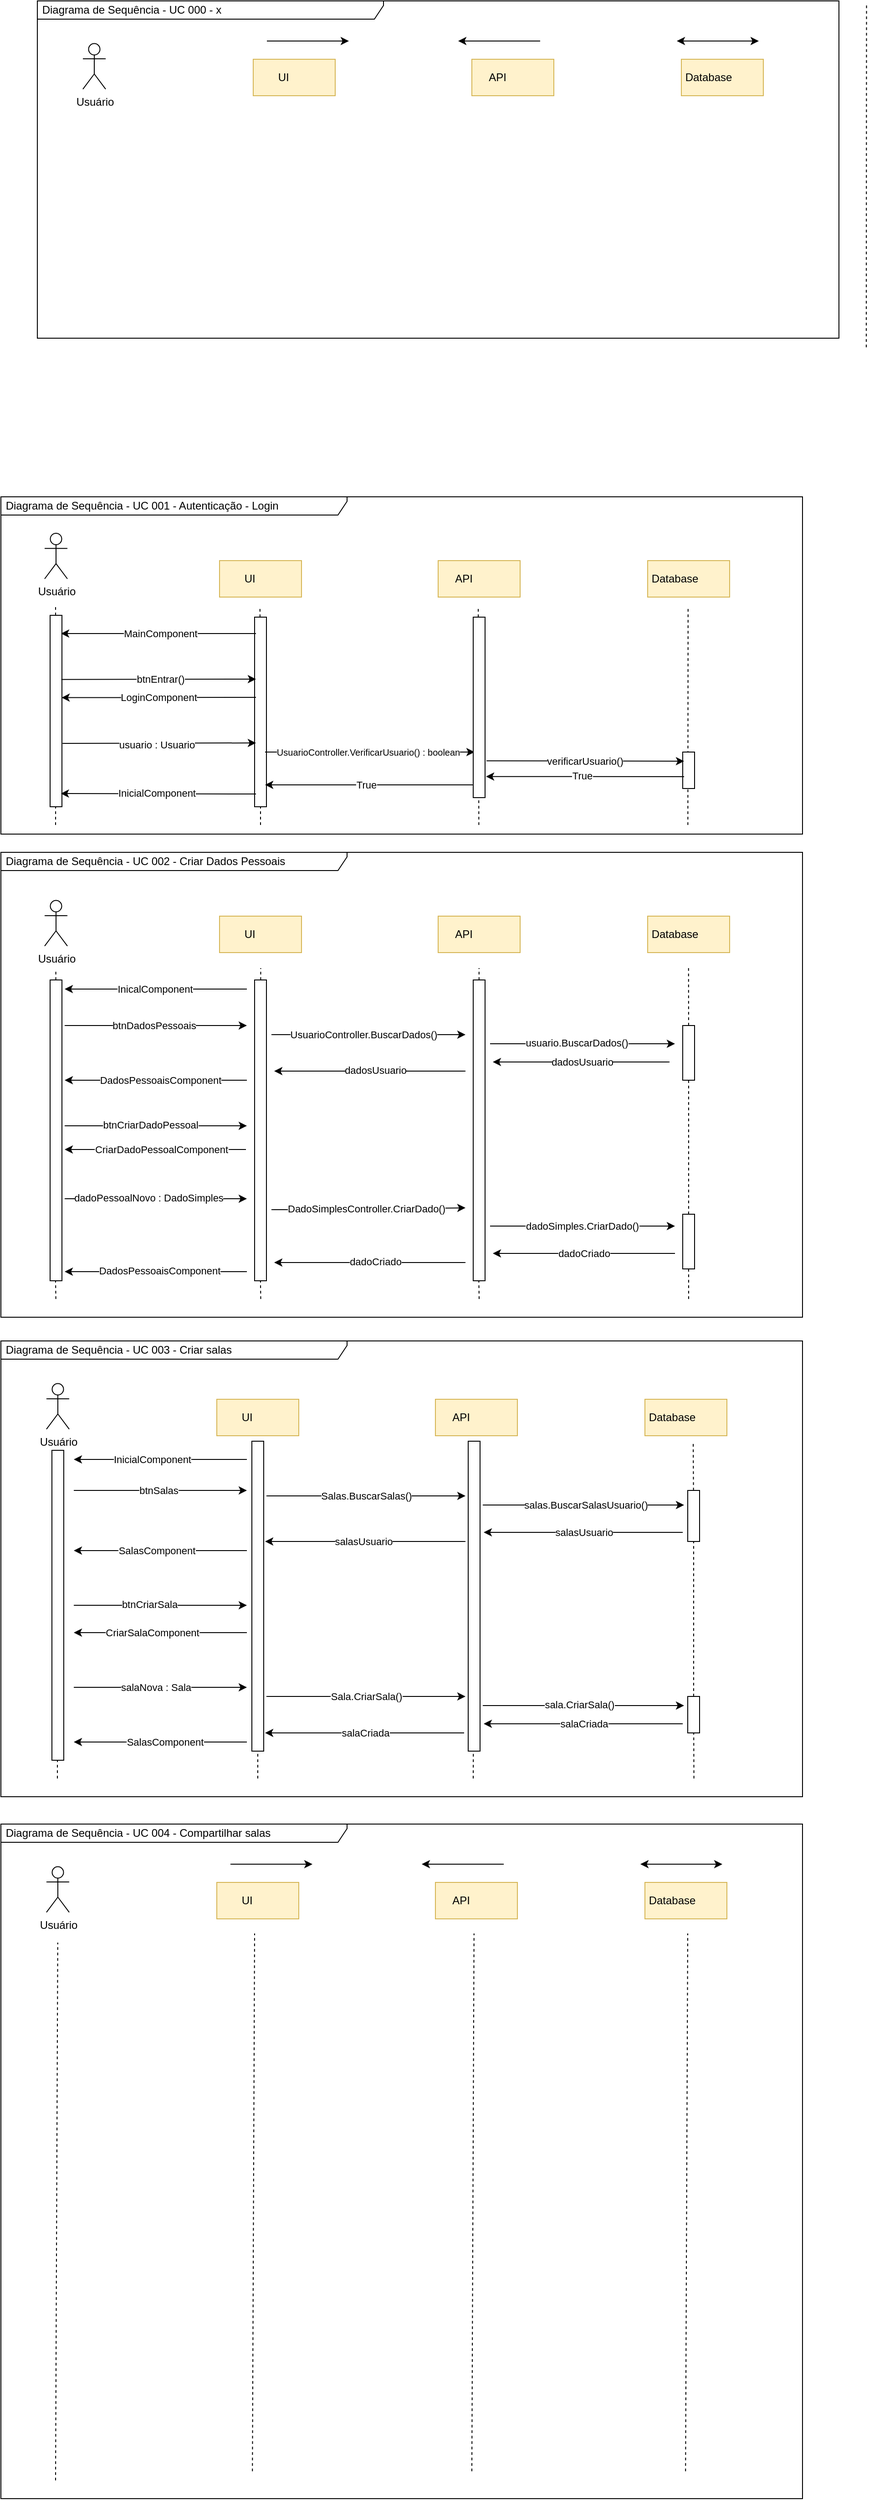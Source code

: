 <mxfile version="22.0.8" type="device">
  <diagram name="Página-1" id="hmyq0SNlBwSxyPervIQ8">
    <mxGraphModel dx="1147" dy="632" grid="1" gridSize="10" guides="1" tooltips="1" connect="1" arrows="1" fold="1" page="1" pageScale="1" pageWidth="1169" pageHeight="1654" math="0" shadow="0">
      <root>
        <mxCell id="0" />
        <mxCell id="1" parent="0" />
        <mxCell id="0YcJ_6f-sRovpcKizymR-53" value="" style="endArrow=none;dashed=1;html=1;rounded=0;movable=0;resizable=0;rotatable=0;deletable=0;editable=0;locked=1;connectable=0;" edge="1" parent="1">
          <mxGeometry width="50" height="50" relative="1" as="geometry">
            <mxPoint x="100" y="924" as="sourcePoint" />
            <mxPoint x="100.111" y="894" as="targetPoint" />
          </mxGeometry>
        </mxCell>
        <mxCell id="0YcJ_6f-sRovpcKizymR-55" value="" style="endArrow=none;dashed=1;html=1;rounded=0;movable=0;resizable=0;rotatable=0;deletable=0;editable=0;locked=1;connectable=0;" edge="1" parent="1">
          <mxGeometry width="50" height="50" relative="1" as="geometry">
            <mxPoint x="325" y="924" as="sourcePoint" />
            <mxPoint x="325" y="894" as="targetPoint" />
          </mxGeometry>
        </mxCell>
        <mxCell id="0YcJ_6f-sRovpcKizymR-14" value="" style="endArrow=none;dashed=1;html=1;rounded=0;exitX=0.857;exitY=0.973;exitDx=0;exitDy=0;exitPerimeter=0;movable=0;resizable=0;rotatable=0;deletable=0;editable=0;locked=1;connectable=0;" edge="1" parent="1" source="0YcJ_6f-sRovpcKizymR-1">
          <mxGeometry width="50" height="50" relative="1" as="geometry">
            <mxPoint x="794.7" y="1534" as="sourcePoint" />
            <mxPoint x="794.38" y="684" as="targetPoint" />
          </mxGeometry>
        </mxCell>
        <mxCell id="0YcJ_6f-sRovpcKizymR-57" value="" style="rounded=0;whiteSpace=wrap;html=1;movable=0;resizable=0;rotatable=0;deletable=0;editable=0;locked=1;connectable=0;" vertex="1" parent="1">
          <mxGeometry x="788.5" y="844" width="13" height="40" as="geometry" />
        </mxCell>
        <mxCell id="0YcJ_6f-sRovpcKizymR-54" value="" style="rounded=0;whiteSpace=wrap;html=1;movable=0;resizable=0;rotatable=0;deletable=0;editable=0;locked=1;connectable=0;" vertex="1" parent="1">
          <mxGeometry x="318.5" y="696" width="13" height="208" as="geometry" />
        </mxCell>
        <mxCell id="0YcJ_6f-sRovpcKizymR-52" value="" style="rounded=0;whiteSpace=wrap;html=1;movable=0;resizable=0;rotatable=0;deletable=0;editable=0;locked=1;connectable=0;" vertex="1" parent="1">
          <mxGeometry x="94" y="694" width="13" height="210" as="geometry" />
        </mxCell>
        <mxCell id="0YcJ_6f-sRovpcKizymR-1" value="&amp;nbsp;Diagrama de Sequência - UC 001 - Autenticação - Login" style="shape=umlFrame;whiteSpace=wrap;html=1;pointerEvents=0;horizontal=1;width=380;height=20;movable=0;resizable=0;rotatable=0;deletable=0;editable=0;locked=1;connectable=0;align=left;" vertex="1" parent="1">
          <mxGeometry x="40" y="564" width="880" height="370" as="geometry" />
        </mxCell>
        <mxCell id="0YcJ_6f-sRovpcKizymR-2" value="Usuário" style="shape=umlActor;verticalLabelPosition=bottom;verticalAlign=top;html=1;outlineConnect=0;movable=0;resizable=0;rotatable=0;deletable=0;editable=0;locked=1;connectable=0;" vertex="1" parent="1">
          <mxGeometry x="88" y="604" width="25" height="50" as="geometry" />
        </mxCell>
        <mxCell id="0YcJ_6f-sRovpcKizymR-7" value="" style="endArrow=none;dashed=1;html=1;rounded=0;movable=0;resizable=0;rotatable=0;deletable=0;editable=0;locked=1;connectable=0;" edge="1" parent="1" source="0YcJ_6f-sRovpcKizymR-52">
          <mxGeometry width="50" height="50" relative="1" as="geometry">
            <mxPoint x="100.32" y="1534" as="sourcePoint" />
            <mxPoint x="100" y="684" as="targetPoint" />
          </mxGeometry>
        </mxCell>
        <mxCell id="0YcJ_6f-sRovpcKizymR-9" value="UI&amp;nbsp; &amp;nbsp; &amp;nbsp; &amp;nbsp;" style="rounded=0;whiteSpace=wrap;html=1;fillColor=#fff2cc;strokeColor=#d6b656;movable=0;resizable=0;rotatable=0;deletable=0;editable=0;locked=1;connectable=0;" vertex="1" parent="1">
          <mxGeometry x="280" y="634" width="90" height="40" as="geometry" />
        </mxCell>
        <mxCell id="0YcJ_6f-sRovpcKizymR-10" value="API&amp;nbsp; &amp;nbsp; &amp;nbsp; &amp;nbsp; &amp;nbsp;&amp;nbsp;" style="rounded=0;whiteSpace=wrap;html=1;fillColor=#fff2cc;strokeColor=#d6b656;movable=0;resizable=0;rotatable=0;deletable=0;editable=0;locked=1;connectable=0;" vertex="1" parent="1">
          <mxGeometry x="520" y="634" width="90" height="40" as="geometry" />
        </mxCell>
        <mxCell id="0YcJ_6f-sRovpcKizymR-11" value="Database&amp;nbsp; &amp;nbsp; &amp;nbsp; &amp;nbsp; &amp;nbsp;" style="rounded=0;whiteSpace=wrap;html=1;fillColor=#fff2cc;strokeColor=#d6b656;movable=0;resizable=0;rotatable=0;deletable=0;editable=0;locked=1;connectable=0;" vertex="1" parent="1">
          <mxGeometry x="750" y="634" width="90" height="40" as="geometry" />
        </mxCell>
        <mxCell id="0YcJ_6f-sRovpcKizymR-12" value="" style="endArrow=none;dashed=1;html=1;rounded=0;movable=0;resizable=0;rotatable=0;deletable=0;editable=0;locked=1;connectable=0;" edge="1" parent="1" source="0YcJ_6f-sRovpcKizymR-54">
          <mxGeometry width="50" height="50" relative="1" as="geometry">
            <mxPoint x="324.7" y="1534" as="sourcePoint" />
            <mxPoint x="324.38" y="684" as="targetPoint" />
          </mxGeometry>
        </mxCell>
        <mxCell id="0YcJ_6f-sRovpcKizymR-13" value="" style="endArrow=none;dashed=1;html=1;rounded=0;movable=0;resizable=0;rotatable=0;deletable=0;editable=0;locked=1;connectable=0;" edge="1" parent="1">
          <mxGeometry width="50" height="50" relative="1" as="geometry">
            <mxPoint x="564.69" y="924" as="sourcePoint" />
            <mxPoint x="564" y="684" as="targetPoint" />
          </mxGeometry>
        </mxCell>
        <mxCell id="0YcJ_6f-sRovpcKizymR-15" value="" style="endArrow=none;html=1;rounded=0;startArrow=classic;startFill=1;endFill=0;exitX=0.923;exitY=0.095;exitDx=0;exitDy=0;exitPerimeter=0;movable=0;resizable=0;rotatable=0;deletable=0;editable=0;locked=1;connectable=0;" edge="1" parent="1" source="0YcJ_6f-sRovpcKizymR-52">
          <mxGeometry width="50" height="50" relative="1" as="geometry">
            <mxPoint x="110" y="714" as="sourcePoint" />
            <mxPoint x="320" y="714" as="targetPoint" />
          </mxGeometry>
        </mxCell>
        <mxCell id="0YcJ_6f-sRovpcKizymR-16" value="MainComponent" style="edgeLabel;html=1;align=center;verticalAlign=middle;resizable=0;points=[];movable=0;rotatable=0;deletable=0;editable=0;locked=1;connectable=0;" vertex="1" connectable="0" parent="0YcJ_6f-sRovpcKizymR-15">
          <mxGeometry x="0.016" relative="1" as="geometry">
            <mxPoint as="offset" />
          </mxGeometry>
        </mxCell>
        <mxCell id="0YcJ_6f-sRovpcKizymR-17" value="" style="endArrow=classic;html=1;rounded=0;" edge="1" parent="1">
          <mxGeometry width="50" height="50" relative="1" as="geometry">
            <mxPoint x="332" y="64" as="sourcePoint" />
            <mxPoint x="422" y="64" as="targetPoint" />
          </mxGeometry>
        </mxCell>
        <mxCell id="0YcJ_6f-sRovpcKizymR-18" value="" style="endArrow=classic;html=1;rounded=0;exitX=0.945;exitY=0.335;exitDx=0;exitDy=0;exitPerimeter=0;movable=0;resizable=0;rotatable=0;deletable=0;editable=0;locked=1;connectable=0;" edge="1" parent="1" source="0YcJ_6f-sRovpcKizymR-52">
          <mxGeometry width="50" height="50" relative="1" as="geometry">
            <mxPoint x="110" y="764" as="sourcePoint" />
            <mxPoint x="320" y="764" as="targetPoint" />
          </mxGeometry>
        </mxCell>
        <mxCell id="0YcJ_6f-sRovpcKizymR-19" value="btnEntrar()" style="edgeLabel;html=1;align=center;verticalAlign=middle;resizable=0;points=[];movable=0;rotatable=0;deletable=0;editable=0;locked=1;connectable=0;" vertex="1" connectable="0" parent="0YcJ_6f-sRovpcKizymR-18">
          <mxGeometry x="-0.166" y="2" relative="1" as="geometry">
            <mxPoint x="19" y="2" as="offset" />
          </mxGeometry>
        </mxCell>
        <mxCell id="0YcJ_6f-sRovpcKizymR-20" value="" style="endArrow=none;html=1;rounded=0;startArrow=classic;startFill=1;endFill=0;" edge="1" parent="1">
          <mxGeometry width="50" height="50" relative="1" as="geometry">
            <mxPoint x="542" y="64" as="sourcePoint" />
            <mxPoint x="632" y="64" as="targetPoint" />
          </mxGeometry>
        </mxCell>
        <mxCell id="0YcJ_6f-sRovpcKizymR-21" value="" style="endArrow=classic;html=1;rounded=0;startArrow=classic;startFill=1;endFill=1;" edge="1" parent="1">
          <mxGeometry width="50" height="50" relative="1" as="geometry">
            <mxPoint x="782" y="64" as="sourcePoint" />
            <mxPoint x="872" y="64" as="targetPoint" />
          </mxGeometry>
        </mxCell>
        <mxCell id="0YcJ_6f-sRovpcKizymR-22" value="" style="endArrow=none;html=1;rounded=0;startArrow=classic;startFill=1;endFill=0;exitX=0.967;exitY=0.43;exitDx=0;exitDy=0;exitPerimeter=0;movable=0;resizable=0;rotatable=0;deletable=0;editable=0;locked=1;connectable=0;" edge="1" parent="1" source="0YcJ_6f-sRovpcKizymR-52">
          <mxGeometry width="50" height="50" relative="1" as="geometry">
            <mxPoint x="110" y="784" as="sourcePoint" />
            <mxPoint x="320" y="784" as="targetPoint" />
          </mxGeometry>
        </mxCell>
        <mxCell id="0YcJ_6f-sRovpcKizymR-23" value="&lt;font style=&quot;font-size: 11px;&quot;&gt;LoginComponent&lt;/font&gt;" style="edgeLabel;html=1;align=center;verticalAlign=middle;resizable=0;points=[];fontSize=11;movable=0;rotatable=0;deletable=0;editable=0;locked=1;connectable=0;" vertex="1" connectable="0" parent="0YcJ_6f-sRovpcKizymR-22">
          <mxGeometry x="-0.004" relative="1" as="geometry">
            <mxPoint as="offset" />
          </mxGeometry>
        </mxCell>
        <mxCell id="0YcJ_6f-sRovpcKizymR-24" value="" style="shape=image;verticalLabelPosition=bottom;labelBackgroundColor=default;verticalAlign=top;aspect=fixed;imageAspect=0;image=https://static-00.iconduck.com/assets.00/file-type-angular-icon-1907x2048-tobdkjt1.png;movable=0;resizable=0;rotatable=0;deletable=0;editable=0;locked=1;connectable=0;" vertex="1" parent="1">
          <mxGeometry x="330" y="639" width="27.93" height="30" as="geometry" />
        </mxCell>
        <mxCell id="0YcJ_6f-sRovpcKizymR-25" value="" style="shape=image;verticalLabelPosition=bottom;labelBackgroundColor=default;verticalAlign=top;aspect=fixed;imageAspect=0;image=https://static-00.iconduck.com/assets.00/c-sharp-c-icon-1822x2048-wuf3ijab.png;movable=0;resizable=0;rotatable=0;deletable=0;editable=0;locked=1;connectable=0;" vertex="1" parent="1">
          <mxGeometry x="569" y="636.78" width="30.65" height="34.44" as="geometry" />
        </mxCell>
        <mxCell id="0YcJ_6f-sRovpcKizymR-26" value="" style="shape=image;verticalLabelPosition=bottom;labelBackgroundColor=default;verticalAlign=top;aspect=fixed;imageAspect=0;image=https://upload.wikimedia.org/wikipedia/commons/thumb/9/97/Sqlite-square-icon.svg/1200px-Sqlite-square-icon.svg.png;movable=0;resizable=0;rotatable=0;deletable=0;editable=0;locked=1;connectable=0;" vertex="1" parent="1">
          <mxGeometry x="807" y="639" width="30" height="30" as="geometry" />
        </mxCell>
        <mxCell id="0YcJ_6f-sRovpcKizymR-27" value="UI&amp;nbsp; &amp;nbsp; &amp;nbsp; &amp;nbsp;" style="rounded=0;whiteSpace=wrap;html=1;fillColor=#fff2cc;strokeColor=#d6b656;" vertex="1" parent="1">
          <mxGeometry x="317" y="84" width="90" height="40" as="geometry" />
        </mxCell>
        <mxCell id="0YcJ_6f-sRovpcKizymR-28" value="API&amp;nbsp; &amp;nbsp; &amp;nbsp; &amp;nbsp; &amp;nbsp;&amp;nbsp;" style="rounded=0;whiteSpace=wrap;html=1;fillColor=#fff2cc;strokeColor=#d6b656;" vertex="1" parent="1">
          <mxGeometry x="557" y="84" width="90" height="40" as="geometry" />
        </mxCell>
        <mxCell id="0YcJ_6f-sRovpcKizymR-29" value="Database&amp;nbsp; &amp;nbsp; &amp;nbsp; &amp;nbsp; &amp;nbsp;" style="rounded=0;whiteSpace=wrap;html=1;fillColor=#fff2cc;strokeColor=#d6b656;" vertex="1" parent="1">
          <mxGeometry x="787" y="84" width="90" height="40" as="geometry" />
        </mxCell>
        <mxCell id="0YcJ_6f-sRovpcKizymR-30" value="" style="shape=image;verticalLabelPosition=bottom;labelBackgroundColor=default;verticalAlign=top;aspect=fixed;imageAspect=0;image=https://static-00.iconduck.com/assets.00/file-type-angular-icon-1907x2048-tobdkjt1.png;" vertex="1" parent="1">
          <mxGeometry x="367" y="89" width="27.93" height="30" as="geometry" />
        </mxCell>
        <mxCell id="0YcJ_6f-sRovpcKizymR-31" value="" style="shape=image;verticalLabelPosition=bottom;labelBackgroundColor=default;verticalAlign=top;aspect=fixed;imageAspect=0;image=https://static-00.iconduck.com/assets.00/c-sharp-c-icon-1822x2048-wuf3ijab.png;" vertex="1" parent="1">
          <mxGeometry x="606" y="86.78" width="30.65" height="34.44" as="geometry" />
        </mxCell>
        <mxCell id="0YcJ_6f-sRovpcKizymR-32" value="" style="shape=image;verticalLabelPosition=bottom;labelBackgroundColor=default;verticalAlign=top;aspect=fixed;imageAspect=0;image=https://upload.wikimedia.org/wikipedia/commons/thumb/9/97/Sqlite-square-icon.svg/1200px-Sqlite-square-icon.svg.png;" vertex="1" parent="1">
          <mxGeometry x="844" y="89" width="30" height="30" as="geometry" />
        </mxCell>
        <mxCell id="0YcJ_6f-sRovpcKizymR-36" value="" style="endArrow=classic;html=1;rounded=0;exitX=1.055;exitY=0.669;exitDx=0;exitDy=0;exitPerimeter=0;movable=0;resizable=0;rotatable=0;deletable=0;editable=0;locked=1;connectable=0;" edge="1" parent="1" source="0YcJ_6f-sRovpcKizymR-52">
          <mxGeometry width="50" height="50" relative="1" as="geometry">
            <mxPoint x="110" y="834" as="sourcePoint" />
            <mxPoint x="320" y="834" as="targetPoint" />
          </mxGeometry>
        </mxCell>
        <mxCell id="0YcJ_6f-sRovpcKizymR-38" value="usuario : Usuario" style="edgeLabel;html=1;align=center;verticalAlign=middle;resizable=0;points=[];movable=0;rotatable=0;deletable=0;editable=0;locked=1;connectable=0;" vertex="1" connectable="0" parent="0YcJ_6f-sRovpcKizymR-36">
          <mxGeometry x="-0.023" y="-1" relative="1" as="geometry">
            <mxPoint as="offset" />
          </mxGeometry>
        </mxCell>
        <mxCell id="0YcJ_6f-sRovpcKizymR-41" value="" style="endArrow=none;html=1;rounded=0;startArrow=classic;startFill=1;endFill=0;movable=0;resizable=0;rotatable=0;deletable=0;editable=0;locked=1;connectable=0;" edge="1" parent="1">
          <mxGeometry width="50" height="50" relative="1" as="geometry">
            <mxPoint x="330" y="880" as="sourcePoint" />
            <mxPoint x="560" y="880" as="targetPoint" />
          </mxGeometry>
        </mxCell>
        <mxCell id="0YcJ_6f-sRovpcKizymR-42" value="True" style="edgeLabel;html=1;align=center;verticalAlign=middle;resizable=0;points=[];movable=0;rotatable=0;deletable=0;editable=0;locked=1;connectable=0;" vertex="1" connectable="0" parent="0YcJ_6f-sRovpcKizymR-41">
          <mxGeometry x="-0.091" y="-2" relative="1" as="geometry">
            <mxPoint x="6" y="-2" as="offset" />
          </mxGeometry>
        </mxCell>
        <mxCell id="0YcJ_6f-sRovpcKizymR-43" value="" style="endArrow=none;html=1;rounded=0;startArrow=classic;startFill=1;endFill=0;exitX=0.901;exitY=0.931;exitDx=0;exitDy=0;exitPerimeter=0;movable=0;resizable=0;rotatable=0;deletable=0;editable=0;locked=1;connectable=0;" edge="1" parent="1" source="0YcJ_6f-sRovpcKizymR-52">
          <mxGeometry width="50" height="50" relative="1" as="geometry">
            <mxPoint x="99" y="890" as="sourcePoint" />
            <mxPoint x="320" y="890" as="targetPoint" />
          </mxGeometry>
        </mxCell>
        <mxCell id="0YcJ_6f-sRovpcKizymR-44" value="InicialComponent" style="edgeLabel;html=1;align=center;verticalAlign=middle;resizable=0;points=[];movable=0;rotatable=0;deletable=0;editable=0;locked=1;connectable=0;" vertex="1" connectable="0" parent="0YcJ_6f-sRovpcKizymR-43">
          <mxGeometry x="-0.127" y="-1" relative="1" as="geometry">
            <mxPoint x="12" y="-2" as="offset" />
          </mxGeometry>
        </mxCell>
        <mxCell id="0YcJ_6f-sRovpcKizymR-45" value="" style="endArrow=classic;html=1;rounded=0;exitX=1.118;exitY=0.327;exitDx=0;exitDy=0;exitPerimeter=0;movable=0;resizable=0;rotatable=0;deletable=0;editable=0;locked=1;connectable=0;" edge="1" parent="1">
          <mxGeometry width="50" height="50" relative="1" as="geometry">
            <mxPoint x="573.034" y="853.62" as="sourcePoint" />
            <mxPoint x="790" y="854" as="targetPoint" />
          </mxGeometry>
        </mxCell>
        <mxCell id="0YcJ_6f-sRovpcKizymR-46" value="&lt;font style=&quot;font-size: 11px;&quot;&gt;verificarUsuario()&lt;/font&gt;" style="edgeLabel;html=1;align=center;verticalAlign=middle;resizable=0;points=[];fontSize=11;movable=0;rotatable=0;deletable=0;editable=0;locked=1;connectable=0;" vertex="1" connectable="0" parent="0YcJ_6f-sRovpcKizymR-45">
          <mxGeometry x="-0.158" y="-1" relative="1" as="geometry">
            <mxPoint x="16" y="-1" as="offset" />
          </mxGeometry>
        </mxCell>
        <mxCell id="0YcJ_6f-sRovpcKizymR-47" value="" style="endArrow=none;html=1;rounded=0;startArrow=classic;startFill=1;endFill=0;exitX=1.08;exitY=0.614;exitDx=0;exitDy=0;exitPerimeter=0;movable=0;resizable=0;rotatable=0;deletable=0;editable=0;locked=1;connectable=0;" edge="1" parent="1">
          <mxGeometry width="50" height="50" relative="1" as="geometry">
            <mxPoint x="572.54" y="870.84" as="sourcePoint" />
            <mxPoint x="790" y="871" as="targetPoint" />
          </mxGeometry>
        </mxCell>
        <mxCell id="0YcJ_6f-sRovpcKizymR-48" value="True" style="edgeLabel;html=1;align=center;verticalAlign=middle;resizable=0;points=[];movable=0;rotatable=0;deletable=0;editable=0;locked=1;connectable=0;" vertex="1" connectable="0" parent="0YcJ_6f-sRovpcKizymR-47">
          <mxGeometry x="-0.091" y="-2" relative="1" as="geometry">
            <mxPoint x="6" y="-3" as="offset" />
          </mxGeometry>
        </mxCell>
        <mxCell id="0YcJ_6f-sRovpcKizymR-39" value="" style="endArrow=classic;html=1;rounded=0;movable=0;resizable=0;rotatable=0;deletable=0;editable=0;locked=1;connectable=0;" edge="1" parent="1">
          <mxGeometry width="50" height="50" relative="1" as="geometry">
            <mxPoint x="330" y="844" as="sourcePoint" />
            <mxPoint x="560" y="844" as="targetPoint" />
          </mxGeometry>
        </mxCell>
        <mxCell id="0YcJ_6f-sRovpcKizymR-40" value="&lt;font style=&quot;font-size: 10px;&quot;&gt;UsuarioController.VerificarUsuario() : boolean&lt;/font&gt;" style="edgeLabel;html=1;align=center;verticalAlign=middle;resizable=0;points=[];movable=0;rotatable=0;deletable=0;editable=0;locked=1;connectable=0;" vertex="1" connectable="0" parent="0YcJ_6f-sRovpcKizymR-39">
          <mxGeometry x="-0.158" y="-1" relative="1" as="geometry">
            <mxPoint x="16" y="-1" as="offset" />
          </mxGeometry>
        </mxCell>
        <mxCell id="0YcJ_6f-sRovpcKizymR-58" value="" style="endArrow=none;dashed=1;html=1;rounded=0;" edge="1" parent="1">
          <mxGeometry width="50" height="50" relative="1" as="geometry">
            <mxPoint x="990" y="400" as="sourcePoint" />
            <mxPoint x="990.291" y="24" as="targetPoint" />
          </mxGeometry>
        </mxCell>
        <mxCell id="0YcJ_6f-sRovpcKizymR-59" value="&amp;nbsp;Diagrama de Sequência - UC 002 - Criar Dados Pessoais" style="shape=umlFrame;whiteSpace=wrap;html=1;pointerEvents=0;horizontal=1;width=380;height=20;movable=0;resizable=0;rotatable=0;deletable=0;editable=0;locked=1;connectable=0;align=left;" vertex="1" parent="1">
          <mxGeometry x="40" y="954" width="880" height="510" as="geometry" />
        </mxCell>
        <mxCell id="0YcJ_6f-sRovpcKizymR-97" value="Usuário" style="shape=umlActor;verticalLabelPosition=bottom;verticalAlign=top;html=1;outlineConnect=0;movable=1;resizable=1;rotatable=1;deletable=1;editable=1;locked=0;connectable=1;" vertex="1" parent="1">
          <mxGeometry x="130" y="66.78" width="25" height="50" as="geometry" />
        </mxCell>
        <mxCell id="0YcJ_6f-sRovpcKizymR-101" value="UI&amp;nbsp; &amp;nbsp; &amp;nbsp; &amp;nbsp;" style="rounded=0;whiteSpace=wrap;html=1;fillColor=#fff2cc;strokeColor=#d6b656;movable=0;resizable=0;rotatable=0;deletable=0;editable=0;locked=1;connectable=0;" vertex="1" parent="1">
          <mxGeometry x="280" y="1024" width="90" height="40" as="geometry" />
        </mxCell>
        <mxCell id="0YcJ_6f-sRovpcKizymR-102" value="API&amp;nbsp; &amp;nbsp; &amp;nbsp; &amp;nbsp; &amp;nbsp;&amp;nbsp;" style="rounded=0;whiteSpace=wrap;html=1;fillColor=#fff2cc;strokeColor=#d6b656;movable=0;resizable=0;rotatable=0;deletable=0;editable=0;locked=1;connectable=0;" vertex="1" parent="1">
          <mxGeometry x="520" y="1024" width="90" height="40" as="geometry" />
        </mxCell>
        <mxCell id="0YcJ_6f-sRovpcKizymR-103" value="Database&amp;nbsp; &amp;nbsp; &amp;nbsp; &amp;nbsp; &amp;nbsp;" style="rounded=0;whiteSpace=wrap;html=1;fillColor=#fff2cc;strokeColor=#d6b656;movable=0;resizable=0;rotatable=0;deletable=0;editable=0;locked=1;connectable=0;" vertex="1" parent="1">
          <mxGeometry x="750" y="1024" width="90" height="40" as="geometry" />
        </mxCell>
        <mxCell id="0YcJ_6f-sRovpcKizymR-104" value="" style="shape=image;verticalLabelPosition=bottom;labelBackgroundColor=default;verticalAlign=top;aspect=fixed;imageAspect=0;image=https://static-00.iconduck.com/assets.00/file-type-angular-icon-1907x2048-tobdkjt1.png;movable=0;resizable=0;rotatable=0;deletable=0;editable=0;locked=1;connectable=0;" vertex="1" parent="1">
          <mxGeometry x="330" y="1029" width="27.93" height="30" as="geometry" />
        </mxCell>
        <mxCell id="0YcJ_6f-sRovpcKizymR-105" value="" style="shape=image;verticalLabelPosition=bottom;labelBackgroundColor=default;verticalAlign=top;aspect=fixed;imageAspect=0;image=https://static-00.iconduck.com/assets.00/c-sharp-c-icon-1822x2048-wuf3ijab.png;movable=0;resizable=0;rotatable=0;deletable=0;editable=0;locked=1;connectable=0;" vertex="1" parent="1">
          <mxGeometry x="569" y="1026.78" width="30.65" height="34.44" as="geometry" />
        </mxCell>
        <mxCell id="0YcJ_6f-sRovpcKizymR-106" value="" style="shape=image;verticalLabelPosition=bottom;labelBackgroundColor=default;verticalAlign=top;aspect=fixed;imageAspect=0;image=https://upload.wikimedia.org/wikipedia/commons/thumb/9/97/Sqlite-square-icon.svg/1200px-Sqlite-square-icon.svg.png;movable=0;resizable=0;rotatable=0;deletable=0;editable=0;locked=1;connectable=0;" vertex="1" parent="1">
          <mxGeometry x="807" y="1029" width="30" height="30" as="geometry" />
        </mxCell>
        <mxCell id="0YcJ_6f-sRovpcKizymR-107" value="Usuário" style="shape=umlActor;verticalLabelPosition=bottom;verticalAlign=top;html=1;outlineConnect=0;movable=0;resizable=0;rotatable=0;deletable=0;editable=0;locked=1;connectable=0;" vertex="1" parent="1">
          <mxGeometry x="88" y="1006.78" width="25" height="50" as="geometry" />
        </mxCell>
        <mxCell id="0YcJ_6f-sRovpcKizymR-108" value="" style="endArrow=none;dashed=1;html=1;rounded=0;movable=0;resizable=0;rotatable=0;deletable=0;editable=0;locked=1;connectable=0;" edge="1" parent="1" source="0YcJ_6f-sRovpcKizymR-146">
          <mxGeometry width="50" height="50" relative="1" as="geometry">
            <mxPoint x="100" y="1624" as="sourcePoint" />
            <mxPoint x="100.291" y="1084" as="targetPoint" />
          </mxGeometry>
        </mxCell>
        <mxCell id="0YcJ_6f-sRovpcKizymR-109" value="" style="endArrow=none;dashed=1;html=1;rounded=0;fontStyle=1;movable=0;resizable=0;rotatable=0;deletable=0;editable=0;locked=1;connectable=0;" edge="1" parent="1" source="0YcJ_6f-sRovpcKizymR-148">
          <mxGeometry width="50" height="50" relative="1" as="geometry">
            <mxPoint x="324.93" y="1621" as="sourcePoint" />
            <mxPoint x="325.221" y="1081" as="targetPoint" />
          </mxGeometry>
        </mxCell>
        <mxCell id="0YcJ_6f-sRovpcKizymR-110" value="" style="endArrow=none;dashed=1;html=1;rounded=0;movable=0;resizable=0;rotatable=0;deletable=0;editable=0;locked=1;connectable=0;" edge="1" parent="1" source="0YcJ_6f-sRovpcKizymR-150">
          <mxGeometry width="50" height="50" relative="1" as="geometry">
            <mxPoint x="564.6" y="1621" as="sourcePoint" />
            <mxPoint x="564.891" y="1081" as="targetPoint" />
          </mxGeometry>
        </mxCell>
        <mxCell id="0YcJ_6f-sRovpcKizymR-111" value="" style="endArrow=none;dashed=1;html=1;rounded=0;movable=0;resizable=0;rotatable=0;deletable=0;editable=0;locked=1;connectable=0;" edge="1" parent="1" source="0YcJ_6f-sRovpcKizymR-152">
          <mxGeometry width="50" height="50" relative="1" as="geometry">
            <mxPoint x="794.6" y="1621" as="sourcePoint" />
            <mxPoint x="794.891" y="1081" as="targetPoint" />
          </mxGeometry>
        </mxCell>
        <mxCell id="0YcJ_6f-sRovpcKizymR-113" value="" style="endArrow=none;html=1;rounded=0;startArrow=classic;startFill=1;endFill=0;movable=0;resizable=0;rotatable=0;deletable=0;editable=0;locked=1;connectable=0;" edge="1" parent="1">
          <mxGeometry width="50" height="50" relative="1" as="geometry">
            <mxPoint x="110" y="1104" as="sourcePoint" />
            <mxPoint x="310" y="1104" as="targetPoint" />
          </mxGeometry>
        </mxCell>
        <mxCell id="0YcJ_6f-sRovpcKizymR-114" value="InicalComponent" style="edgeLabel;html=1;align=center;verticalAlign=middle;resizable=0;points=[];movable=0;rotatable=0;deletable=0;editable=0;locked=1;connectable=0;" vertex="1" connectable="0" parent="0YcJ_6f-sRovpcKizymR-113">
          <mxGeometry x="-0.011" relative="1" as="geometry">
            <mxPoint as="offset" />
          </mxGeometry>
        </mxCell>
        <mxCell id="0YcJ_6f-sRovpcKizymR-115" value="" style="endArrow=classic;html=1;rounded=0;movable=0;resizable=0;rotatable=0;deletable=0;editable=0;locked=1;connectable=0;" edge="1" parent="1">
          <mxGeometry width="50" height="50" relative="1" as="geometry">
            <mxPoint x="110" y="1144" as="sourcePoint" />
            <mxPoint x="310" y="1144" as="targetPoint" />
            <Array as="points">
              <mxPoint x="160" y="1144" />
            </Array>
          </mxGeometry>
        </mxCell>
        <mxCell id="0YcJ_6f-sRovpcKizymR-116" value="btnDadosPessoais" style="edgeLabel;html=1;align=center;verticalAlign=middle;resizable=0;points=[];movable=0;rotatable=0;deletable=0;editable=0;locked=1;connectable=0;" vertex="1" connectable="0" parent="0YcJ_6f-sRovpcKizymR-115">
          <mxGeometry x="-0.018" y="-1" relative="1" as="geometry">
            <mxPoint y="-1" as="offset" />
          </mxGeometry>
        </mxCell>
        <mxCell id="0YcJ_6f-sRovpcKizymR-117" value="" style="endArrow=classic;html=1;rounded=0;movable=0;resizable=0;rotatable=0;deletable=0;editable=0;locked=1;connectable=0;" edge="1" parent="1">
          <mxGeometry width="50" height="50" relative="1" as="geometry">
            <mxPoint x="337" y="1154" as="sourcePoint" />
            <mxPoint x="550" y="1154" as="targetPoint" />
            <Array as="points">
              <mxPoint x="377" y="1154" />
            </Array>
          </mxGeometry>
        </mxCell>
        <mxCell id="0YcJ_6f-sRovpcKizymR-118" value="UsuarioController.BuscarDados()" style="edgeLabel;html=1;align=center;verticalAlign=middle;resizable=0;points=[];movable=0;rotatable=0;deletable=0;editable=0;locked=1;connectable=0;" vertex="1" connectable="0" parent="0YcJ_6f-sRovpcKizymR-117">
          <mxGeometry x="-0.052" y="-1" relative="1" as="geometry">
            <mxPoint y="-1" as="offset" />
          </mxGeometry>
        </mxCell>
        <mxCell id="0YcJ_6f-sRovpcKizymR-119" value="" style="endArrow=classic;html=1;rounded=0;movable=0;resizable=0;rotatable=0;deletable=0;editable=0;locked=1;connectable=0;" edge="1" parent="1">
          <mxGeometry width="50" height="50" relative="1" as="geometry">
            <mxPoint x="577" y="1164" as="sourcePoint" />
            <mxPoint x="780" y="1164" as="targetPoint" />
            <Array as="points">
              <mxPoint x="617" y="1164" />
            </Array>
          </mxGeometry>
        </mxCell>
        <mxCell id="0YcJ_6f-sRovpcKizymR-120" value="usuario.BuscarDados()" style="edgeLabel;html=1;align=center;verticalAlign=middle;resizable=0;points=[];movable=0;rotatable=0;deletable=0;editable=0;locked=1;connectable=0;" vertex="1" connectable="0" parent="0YcJ_6f-sRovpcKizymR-119">
          <mxGeometry x="-0.071" y="1" relative="1" as="geometry">
            <mxPoint as="offset" />
          </mxGeometry>
        </mxCell>
        <mxCell id="0YcJ_6f-sRovpcKizymR-121" value="" style="endArrow=none;html=1;rounded=0;startArrow=classic;startFill=1;endFill=0;movable=0;resizable=0;rotatable=0;deletable=0;editable=0;locked=1;connectable=0;" edge="1" parent="1">
          <mxGeometry width="50" height="50" relative="1" as="geometry">
            <mxPoint x="580" y="1184" as="sourcePoint" />
            <mxPoint x="774" y="1184" as="targetPoint" />
          </mxGeometry>
        </mxCell>
        <mxCell id="0YcJ_6f-sRovpcKizymR-122" value="dadosUsuario" style="edgeLabel;html=1;align=center;verticalAlign=middle;resizable=0;points=[];movable=0;rotatable=0;deletable=0;editable=0;locked=1;connectable=0;" vertex="1" connectable="0" parent="0YcJ_6f-sRovpcKizymR-121">
          <mxGeometry x="0.003" relative="1" as="geometry">
            <mxPoint as="offset" />
          </mxGeometry>
        </mxCell>
        <mxCell id="0YcJ_6f-sRovpcKizymR-123" value="" style="endArrow=none;html=1;rounded=0;startArrow=classic;startFill=1;endFill=0;movable=0;resizable=0;rotatable=0;deletable=0;editable=0;locked=1;connectable=0;" edge="1" parent="1">
          <mxGeometry width="50" height="50" relative="1" as="geometry">
            <mxPoint x="340" y="1194" as="sourcePoint" />
            <mxPoint x="550" y="1194" as="targetPoint" />
          </mxGeometry>
        </mxCell>
        <mxCell id="0YcJ_6f-sRovpcKizymR-124" value="dadosUsuario" style="edgeLabel;html=1;align=center;verticalAlign=middle;resizable=0;points=[];movable=0;rotatable=0;deletable=0;editable=0;locked=1;connectable=0;" vertex="1" connectable="0" parent="0YcJ_6f-sRovpcKizymR-123">
          <mxGeometry x="-0.092" y="1" relative="1" as="geometry">
            <mxPoint x="15" as="offset" />
          </mxGeometry>
        </mxCell>
        <mxCell id="0YcJ_6f-sRovpcKizymR-126" value="" style="endArrow=none;html=1;rounded=0;startArrow=classic;startFill=1;endFill=0;movable=0;resizable=0;rotatable=0;deletable=0;editable=0;locked=1;connectable=0;" edge="1" parent="1">
          <mxGeometry width="50" height="50" relative="1" as="geometry">
            <mxPoint x="110" y="1204" as="sourcePoint" />
            <mxPoint x="310" y="1204" as="targetPoint" />
          </mxGeometry>
        </mxCell>
        <mxCell id="0YcJ_6f-sRovpcKizymR-127" value="DadosPessoaisComponent" style="edgeLabel;html=1;align=center;verticalAlign=middle;resizable=0;points=[];movable=0;rotatable=0;deletable=0;editable=0;locked=1;connectable=0;" vertex="1" connectable="0" parent="0YcJ_6f-sRovpcKizymR-126">
          <mxGeometry x="-0.137" relative="1" as="geometry">
            <mxPoint x="18" as="offset" />
          </mxGeometry>
        </mxCell>
        <mxCell id="0YcJ_6f-sRovpcKizymR-128" value="" style="endArrow=classic;html=1;rounded=0;movable=0;resizable=0;rotatable=0;deletable=0;editable=0;locked=1;connectable=0;" edge="1" parent="1">
          <mxGeometry width="50" height="50" relative="1" as="geometry">
            <mxPoint x="110" y="1254" as="sourcePoint" />
            <mxPoint x="310" y="1254" as="targetPoint" />
            <Array as="points">
              <mxPoint x="160" y="1254" />
            </Array>
          </mxGeometry>
        </mxCell>
        <mxCell id="0YcJ_6f-sRovpcKizymR-129" value="btnCriarDadoPessoal" style="edgeLabel;html=1;align=center;verticalAlign=middle;resizable=0;points=[];movable=0;rotatable=0;deletable=0;editable=0;locked=1;connectable=0;" vertex="1" connectable="0" parent="0YcJ_6f-sRovpcKizymR-128">
          <mxGeometry x="-0.151" y="1" relative="1" as="geometry">
            <mxPoint x="9" as="offset" />
          </mxGeometry>
        </mxCell>
        <mxCell id="0YcJ_6f-sRovpcKizymR-131" value="" style="endArrow=none;html=1;rounded=0;startArrow=classic;startFill=1;endFill=0;movable=0;resizable=0;rotatable=0;deletable=0;editable=0;locked=1;connectable=0;" edge="1" parent="1">
          <mxGeometry width="50" height="50" relative="1" as="geometry">
            <mxPoint x="110" y="1280" as="sourcePoint" />
            <mxPoint x="309" y="1280" as="targetPoint" />
          </mxGeometry>
        </mxCell>
        <mxCell id="0YcJ_6f-sRovpcKizymR-132" value="CriarDadoPessoalComponent" style="edgeLabel;html=1;align=center;verticalAlign=middle;resizable=0;points=[];movable=0;rotatable=0;deletable=0;editable=0;locked=1;connectable=0;" vertex="1" connectable="0" parent="0YcJ_6f-sRovpcKizymR-131">
          <mxGeometry x="-0.042" relative="1" as="geometry">
            <mxPoint x="10" as="offset" />
          </mxGeometry>
        </mxCell>
        <mxCell id="0YcJ_6f-sRovpcKizymR-133" value="" style="endArrow=classic;html=1;rounded=0;movable=0;resizable=0;rotatable=0;deletable=0;editable=0;locked=1;connectable=0;" edge="1" parent="1">
          <mxGeometry width="50" height="50" relative="1" as="geometry">
            <mxPoint x="110" y="1334" as="sourcePoint" />
            <mxPoint x="310" y="1334" as="targetPoint" />
            <Array as="points">
              <mxPoint x="160" y="1334" />
            </Array>
          </mxGeometry>
        </mxCell>
        <mxCell id="0YcJ_6f-sRovpcKizymR-134" value="dadoPessoalNovo : DadoSimples" style="edgeLabel;html=1;align=center;verticalAlign=middle;resizable=0;points=[];movable=0;rotatable=0;deletable=0;editable=0;locked=1;connectable=0;" vertex="1" connectable="0" parent="0YcJ_6f-sRovpcKizymR-133">
          <mxGeometry x="-0.109" y="3" relative="1" as="geometry">
            <mxPoint x="3" y="2" as="offset" />
          </mxGeometry>
        </mxCell>
        <mxCell id="0YcJ_6f-sRovpcKizymR-135" value="" style="endArrow=classic;html=1;rounded=0;movable=0;resizable=0;rotatable=0;deletable=0;editable=0;locked=1;connectable=0;" edge="1" parent="1">
          <mxGeometry width="50" height="50" relative="1" as="geometry">
            <mxPoint x="337" y="1346" as="sourcePoint" />
            <mxPoint x="550" y="1344" as="targetPoint" />
            <Array as="points">
              <mxPoint x="377" y="1346" />
            </Array>
          </mxGeometry>
        </mxCell>
        <mxCell id="0YcJ_6f-sRovpcKizymR-136" value="DadoSimplesController.CriarDado()" style="edgeLabel;html=1;align=center;verticalAlign=middle;resizable=0;points=[];movable=0;rotatable=0;deletable=0;editable=0;locked=1;connectable=0;" vertex="1" connectable="0" parent="0YcJ_6f-sRovpcKizymR-135">
          <mxGeometry x="-0.158" y="-1" relative="1" as="geometry">
            <mxPoint x="14" y="-2" as="offset" />
          </mxGeometry>
        </mxCell>
        <mxCell id="0YcJ_6f-sRovpcKizymR-137" value="" style="endArrow=classic;html=1;rounded=0;movable=0;resizable=0;rotatable=0;deletable=0;editable=0;locked=1;connectable=0;" edge="1" parent="1">
          <mxGeometry width="50" height="50" relative="1" as="geometry">
            <mxPoint x="577" y="1364" as="sourcePoint" />
            <mxPoint x="780" y="1364" as="targetPoint" />
            <Array as="points">
              <mxPoint x="617" y="1364" />
            </Array>
          </mxGeometry>
        </mxCell>
        <mxCell id="0YcJ_6f-sRovpcKizymR-138" value="dadoSimples.CriarDado()" style="edgeLabel;html=1;align=center;verticalAlign=middle;resizable=0;points=[];movable=0;rotatable=0;deletable=0;editable=0;locked=1;connectable=0;" vertex="1" connectable="0" parent="0YcJ_6f-sRovpcKizymR-137">
          <mxGeometry x="-0.011" y="2" relative="1" as="geometry">
            <mxPoint y="2" as="offset" />
          </mxGeometry>
        </mxCell>
        <mxCell id="0YcJ_6f-sRovpcKizymR-139" value="" style="endArrow=none;html=1;rounded=0;startArrow=classic;startFill=1;endFill=0;movable=0;resizable=0;rotatable=0;deletable=0;editable=0;locked=1;connectable=0;" edge="1" parent="1">
          <mxGeometry width="50" height="50" relative="1" as="geometry">
            <mxPoint x="580" y="1394" as="sourcePoint" />
            <mxPoint x="780" y="1394" as="targetPoint" />
          </mxGeometry>
        </mxCell>
        <mxCell id="0YcJ_6f-sRovpcKizymR-140" value="dadoCriado" style="edgeLabel;html=1;align=center;verticalAlign=middle;resizable=0;points=[];movable=0;rotatable=0;deletable=0;editable=0;locked=1;connectable=0;" vertex="1" connectable="0" parent="0YcJ_6f-sRovpcKizymR-139">
          <mxGeometry x="-0.12" relative="1" as="geometry">
            <mxPoint x="12" as="offset" />
          </mxGeometry>
        </mxCell>
        <mxCell id="0YcJ_6f-sRovpcKizymR-141" value="" style="endArrow=none;html=1;rounded=0;startArrow=classic;startFill=1;endFill=0;movable=0;resizable=0;rotatable=0;deletable=0;editable=0;locked=1;connectable=0;" edge="1" parent="1">
          <mxGeometry width="50" height="50" relative="1" as="geometry">
            <mxPoint x="340" y="1404" as="sourcePoint" />
            <mxPoint x="550" y="1404" as="targetPoint" />
          </mxGeometry>
        </mxCell>
        <mxCell id="0YcJ_6f-sRovpcKizymR-142" value="dadoCriado" style="edgeLabel;html=1;align=center;verticalAlign=middle;resizable=0;points=[];movable=0;rotatable=0;deletable=0;editable=0;locked=1;connectable=0;" vertex="1" connectable="0" parent="0YcJ_6f-sRovpcKizymR-141">
          <mxGeometry x="-0.105" y="-1" relative="1" as="geometry">
            <mxPoint x="17" y="-2" as="offset" />
          </mxGeometry>
        </mxCell>
        <mxCell id="0YcJ_6f-sRovpcKizymR-143" value="" style="endArrow=none;html=1;rounded=0;startArrow=classic;startFill=1;endFill=0;movable=0;resizable=0;rotatable=0;deletable=0;editable=0;locked=1;connectable=0;" edge="1" parent="1">
          <mxGeometry width="50" height="50" relative="1" as="geometry">
            <mxPoint x="110" y="1414" as="sourcePoint" />
            <mxPoint x="310" y="1414" as="targetPoint" />
          </mxGeometry>
        </mxCell>
        <mxCell id="0YcJ_6f-sRovpcKizymR-145" value="DadosPessoaisComponent" style="edgeLabel;html=1;align=center;verticalAlign=middle;resizable=0;points=[];movable=0;rotatable=0;deletable=0;editable=0;locked=1;connectable=0;" vertex="1" connectable="0" parent="0YcJ_6f-sRovpcKizymR-143">
          <mxGeometry x="-0.06" relative="1" as="geometry">
            <mxPoint x="10" y="-1" as="offset" />
          </mxGeometry>
        </mxCell>
        <mxCell id="0YcJ_6f-sRovpcKizymR-146" value="" style="rounded=0;whiteSpace=wrap;html=1;movable=0;resizable=0;rotatable=0;deletable=0;editable=0;locked=1;connectable=0;" vertex="1" parent="1">
          <mxGeometry x="94" y="1094" width="13" height="330" as="geometry" />
        </mxCell>
        <mxCell id="0YcJ_6f-sRovpcKizymR-148" value="" style="rounded=0;whiteSpace=wrap;html=1;movable=0;resizable=0;rotatable=0;deletable=0;editable=0;locked=1;connectable=0;" vertex="1" parent="1">
          <mxGeometry x="318.5" y="1094" width="13" height="330" as="geometry" />
        </mxCell>
        <mxCell id="0YcJ_6f-sRovpcKizymR-150" value="" style="rounded=0;whiteSpace=wrap;html=1;movable=0;resizable=0;rotatable=0;deletable=0;editable=0;locked=1;connectable=0;" vertex="1" parent="1">
          <mxGeometry x="558.5" y="1094" width="13" height="330" as="geometry" />
        </mxCell>
        <mxCell id="0YcJ_6f-sRovpcKizymR-153" value="" style="endArrow=none;dashed=1;html=1;rounded=0;movable=0;resizable=0;rotatable=0;deletable=0;editable=0;locked=1;connectable=0;" edge="1" parent="1" source="0YcJ_6f-sRovpcKizymR-154" target="0YcJ_6f-sRovpcKizymR-152">
          <mxGeometry width="50" height="50" relative="1" as="geometry">
            <mxPoint x="794.6" y="1621" as="sourcePoint" />
            <mxPoint x="794.891" y="1081" as="targetPoint" />
          </mxGeometry>
        </mxCell>
        <mxCell id="0YcJ_6f-sRovpcKizymR-152" value="" style="rounded=0;whiteSpace=wrap;html=1;movable=0;resizable=0;rotatable=0;deletable=0;editable=0;locked=1;connectable=0;" vertex="1" parent="1">
          <mxGeometry x="788.5" y="1144" width="13" height="60" as="geometry" />
        </mxCell>
        <mxCell id="0YcJ_6f-sRovpcKizymR-155" value="" style="endArrow=none;dashed=1;html=1;rounded=0;movable=0;resizable=0;rotatable=0;deletable=0;editable=0;locked=1;connectable=0;" edge="1" parent="1" target="0YcJ_6f-sRovpcKizymR-154">
          <mxGeometry width="50" height="50" relative="1" as="geometry">
            <mxPoint x="795" y="1444" as="sourcePoint" />
            <mxPoint x="795" y="1204" as="targetPoint" />
          </mxGeometry>
        </mxCell>
        <mxCell id="0YcJ_6f-sRovpcKizymR-154" value="" style="rounded=0;whiteSpace=wrap;html=1;movable=0;resizable=0;rotatable=0;deletable=0;editable=0;locked=1;connectable=0;" vertex="1" parent="1">
          <mxGeometry x="788.5" y="1351" width="13" height="60" as="geometry" />
        </mxCell>
        <mxCell id="0YcJ_6f-sRovpcKizymR-156" value="" style="rounded=0;whiteSpace=wrap;html=1;movable=0;resizable=0;rotatable=0;deletable=0;editable=0;locked=1;connectable=0;" vertex="1" parent="1">
          <mxGeometry x="558.5" y="696" width="13" height="198" as="geometry" />
        </mxCell>
        <mxCell id="0YcJ_6f-sRovpcKizymR-157" value="" style="endArrow=none;dashed=1;html=1;rounded=0;movable=0;resizable=0;rotatable=0;deletable=0;editable=0;locked=1;connectable=0;" edge="1" parent="1">
          <mxGeometry width="50" height="50" relative="1" as="geometry">
            <mxPoint x="565" y="1444" as="sourcePoint" />
            <mxPoint x="564.67" y="1424" as="targetPoint" />
          </mxGeometry>
        </mxCell>
        <mxCell id="0YcJ_6f-sRovpcKizymR-158" value="" style="endArrow=none;dashed=1;html=1;rounded=0;movable=0;resizable=0;rotatable=0;deletable=0;editable=0;locked=1;connectable=0;" edge="1" parent="1">
          <mxGeometry width="50" height="50" relative="1" as="geometry">
            <mxPoint x="325.26" y="1444" as="sourcePoint" />
            <mxPoint x="324.93" y="1424" as="targetPoint" />
          </mxGeometry>
        </mxCell>
        <mxCell id="0YcJ_6f-sRovpcKizymR-159" value="" style="endArrow=none;dashed=1;html=1;rounded=0;movable=0;resizable=0;rotatable=0;deletable=0;editable=0;locked=1;connectable=0;" edge="1" parent="1">
          <mxGeometry width="50" height="50" relative="1" as="geometry">
            <mxPoint x="100.33" y="1444" as="sourcePoint" />
            <mxPoint x="100.0" y="1424" as="targetPoint" />
          </mxGeometry>
        </mxCell>
        <mxCell id="0YcJ_6f-sRovpcKizymR-160" value="&amp;nbsp;Diagrama de Sequência - UC 000 - x" style="shape=umlFrame;whiteSpace=wrap;html=1;pointerEvents=0;horizontal=1;width=380;height=20;movable=1;resizable=1;rotatable=1;deletable=1;editable=1;locked=0;connectable=1;align=left;" vertex="1" parent="1">
          <mxGeometry x="80" y="20" width="880" height="370" as="geometry" />
        </mxCell>
        <mxCell id="0YcJ_6f-sRovpcKizymR-164" value="UI&amp;nbsp; &amp;nbsp; &amp;nbsp; &amp;nbsp;" style="rounded=0;whiteSpace=wrap;html=1;fillColor=#fff2cc;strokeColor=#d6b656;movable=0;resizable=0;rotatable=0;deletable=0;editable=0;locked=1;connectable=0;" vertex="1" parent="1">
          <mxGeometry x="277" y="1554" width="90" height="40" as="geometry" />
        </mxCell>
        <mxCell id="0YcJ_6f-sRovpcKizymR-165" value="API&amp;nbsp; &amp;nbsp; &amp;nbsp; &amp;nbsp; &amp;nbsp;&amp;nbsp;" style="rounded=0;whiteSpace=wrap;html=1;fillColor=#fff2cc;strokeColor=#d6b656;movable=0;resizable=0;rotatable=0;deletable=0;editable=0;locked=1;connectable=0;" vertex="1" parent="1">
          <mxGeometry x="517" y="1554" width="90" height="40" as="geometry" />
        </mxCell>
        <mxCell id="0YcJ_6f-sRovpcKizymR-166" value="Database&amp;nbsp; &amp;nbsp; &amp;nbsp; &amp;nbsp; &amp;nbsp;" style="rounded=0;whiteSpace=wrap;html=1;fillColor=#fff2cc;strokeColor=#d6b656;movable=0;resizable=0;rotatable=0;deletable=0;editable=0;locked=1;connectable=0;" vertex="1" parent="1">
          <mxGeometry x="747" y="1554" width="90" height="40" as="geometry" />
        </mxCell>
        <mxCell id="0YcJ_6f-sRovpcKizymR-167" value="" style="shape=image;verticalLabelPosition=bottom;labelBackgroundColor=default;verticalAlign=top;aspect=fixed;imageAspect=0;image=https://static-00.iconduck.com/assets.00/file-type-angular-icon-1907x2048-tobdkjt1.png;movable=0;resizable=0;rotatable=0;deletable=0;editable=0;locked=1;connectable=0;" vertex="1" parent="1">
          <mxGeometry x="327" y="1559" width="27.93" height="30" as="geometry" />
        </mxCell>
        <mxCell id="0YcJ_6f-sRovpcKizymR-168" value="" style="shape=image;verticalLabelPosition=bottom;labelBackgroundColor=default;verticalAlign=top;aspect=fixed;imageAspect=0;image=https://static-00.iconduck.com/assets.00/c-sharp-c-icon-1822x2048-wuf3ijab.png;movable=0;resizable=0;rotatable=0;deletable=0;editable=0;locked=1;connectable=0;" vertex="1" parent="1">
          <mxGeometry x="566" y="1556.78" width="30.65" height="34.44" as="geometry" />
        </mxCell>
        <mxCell id="0YcJ_6f-sRovpcKizymR-169" value="" style="shape=image;verticalLabelPosition=bottom;labelBackgroundColor=default;verticalAlign=top;aspect=fixed;imageAspect=0;image=https://upload.wikimedia.org/wikipedia/commons/thumb/9/97/Sqlite-square-icon.svg/1200px-Sqlite-square-icon.svg.png;movable=0;resizable=0;rotatable=0;deletable=0;editable=0;locked=1;connectable=0;" vertex="1" parent="1">
          <mxGeometry x="804" y="1559" width="30" height="30" as="geometry" />
        </mxCell>
        <mxCell id="0YcJ_6f-sRovpcKizymR-171" value="Usuário" style="shape=umlActor;verticalLabelPosition=bottom;verticalAlign=top;html=1;outlineConnect=0;movable=0;resizable=0;rotatable=0;deletable=0;editable=0;locked=1;connectable=0;" vertex="1" parent="1">
          <mxGeometry x="90" y="1536.78" width="25" height="50" as="geometry" />
        </mxCell>
        <mxCell id="0YcJ_6f-sRovpcKizymR-172" value="&amp;nbsp;Diagrama de Sequência - UC 003 - Criar salas" style="shape=umlFrame;whiteSpace=wrap;html=1;pointerEvents=0;horizontal=1;width=380;height=20;movable=0;resizable=0;rotatable=0;deletable=0;editable=0;locked=1;connectable=0;align=left;" vertex="1" parent="1">
          <mxGeometry x="40" y="1490" width="880" height="500" as="geometry" />
        </mxCell>
        <mxCell id="0YcJ_6f-sRovpcKizymR-173" value="" style="endArrow=none;dashed=1;html=1;rounded=0;movable=0;resizable=0;rotatable=0;deletable=0;editable=0;locked=1;connectable=0;" edge="1" parent="1">
          <mxGeometry width="50" height="50" relative="1" as="geometry">
            <mxPoint x="102" y="1970" as="sourcePoint" />
            <mxPoint x="102.451" y="1611" as="targetPoint" />
          </mxGeometry>
        </mxCell>
        <mxCell id="0YcJ_6f-sRovpcKizymR-174" value="" style="endArrow=none;dashed=1;html=1;rounded=0;fontStyle=1;movable=0;resizable=0;rotatable=0;deletable=0;editable=0;locked=1;connectable=0;" edge="1" parent="1" source="0YcJ_6f-sRovpcKizymR-211">
          <mxGeometry width="50" height="50" relative="1" as="geometry">
            <mxPoint x="322" y="1970" as="sourcePoint" />
            <mxPoint x="322.111" y="1600" as="targetPoint" />
          </mxGeometry>
        </mxCell>
        <mxCell id="0YcJ_6f-sRovpcKizymR-175" value="" style="endArrow=none;dashed=1;html=1;rounded=0;movable=0;resizable=0;rotatable=0;deletable=0;editable=0;locked=1;connectable=0;" edge="1" parent="1" source="0YcJ_6f-sRovpcKizymR-213">
          <mxGeometry width="50" height="50" relative="1" as="geometry">
            <mxPoint x="558.5" y="1970" as="sourcePoint" />
            <mxPoint x="560" y="1600" as="targetPoint" />
          </mxGeometry>
        </mxCell>
        <mxCell id="0YcJ_6f-sRovpcKizymR-176" value="" style="endArrow=none;dashed=1;html=1;rounded=0;movable=0;resizable=0;rotatable=0;deletable=0;editable=0;locked=1;connectable=0;" edge="1" parent="1" source="0YcJ_6f-sRovpcKizymR-215">
          <mxGeometry width="50" height="50" relative="1" as="geometry">
            <mxPoint x="800.81" y="1970" as="sourcePoint" />
            <mxPoint x="800" y="1600" as="targetPoint" />
          </mxGeometry>
        </mxCell>
        <mxCell id="0YcJ_6f-sRovpcKizymR-177" value="" style="endArrow=none;html=1;rounded=0;startArrow=classic;startFill=1;endFill=0;movable=0;resizable=0;rotatable=0;deletable=0;editable=0;locked=1;connectable=0;" edge="1" parent="1">
          <mxGeometry width="50" height="50" relative="1" as="geometry">
            <mxPoint x="120" y="1620" as="sourcePoint" />
            <mxPoint x="310" y="1620" as="targetPoint" />
          </mxGeometry>
        </mxCell>
        <mxCell id="0YcJ_6f-sRovpcKizymR-178" value="InicialComponent" style="edgeLabel;html=1;align=center;verticalAlign=middle;resizable=0;points=[];movable=0;rotatable=0;deletable=0;editable=0;locked=1;connectable=0;" vertex="1" connectable="0" parent="0YcJ_6f-sRovpcKizymR-177">
          <mxGeometry x="-0.093" y="2" relative="1" as="geometry">
            <mxPoint y="2" as="offset" />
          </mxGeometry>
        </mxCell>
        <mxCell id="0YcJ_6f-sRovpcKizymR-180" value="" style="endArrow=classic;html=1;rounded=0;movable=0;resizable=0;rotatable=0;deletable=0;editable=0;locked=1;connectable=0;" edge="1" parent="1">
          <mxGeometry width="50" height="50" relative="1" as="geometry">
            <mxPoint x="120" y="1654" as="sourcePoint" />
            <mxPoint x="310" y="1654" as="targetPoint" />
          </mxGeometry>
        </mxCell>
        <mxCell id="0YcJ_6f-sRovpcKizymR-182" value="btnSalas" style="edgeLabel;html=1;align=center;verticalAlign=middle;resizable=0;points=[];movable=0;rotatable=0;deletable=0;editable=0;locked=1;connectable=0;" vertex="1" connectable="0" parent="0YcJ_6f-sRovpcKizymR-180">
          <mxGeometry x="-0.028" relative="1" as="geometry">
            <mxPoint as="offset" />
          </mxGeometry>
        </mxCell>
        <mxCell id="0YcJ_6f-sRovpcKizymR-183" value="" style="endArrow=classic;html=1;rounded=0;movable=0;resizable=0;rotatable=0;deletable=0;editable=0;locked=1;connectable=0;" edge="1" parent="1">
          <mxGeometry width="50" height="50" relative="1" as="geometry">
            <mxPoint x="331.5" y="1660" as="sourcePoint" />
            <mxPoint x="550" y="1660" as="targetPoint" />
          </mxGeometry>
        </mxCell>
        <mxCell id="0YcJ_6f-sRovpcKizymR-184" value="Salas.BuscarSalas()" style="edgeLabel;html=1;align=center;verticalAlign=middle;resizable=0;points=[];movable=0;rotatable=0;deletable=0;editable=0;locked=1;connectable=0;" vertex="1" connectable="0" parent="0YcJ_6f-sRovpcKizymR-183">
          <mxGeometry x="-0.001" relative="1" as="geometry">
            <mxPoint as="offset" />
          </mxGeometry>
        </mxCell>
        <mxCell id="0YcJ_6f-sRovpcKizymR-185" value="" style="endArrow=classic;html=1;rounded=0;movable=0;resizable=0;rotatable=0;deletable=0;editable=0;locked=1;connectable=0;" edge="1" parent="1">
          <mxGeometry width="50" height="50" relative="1" as="geometry">
            <mxPoint x="569" y="1670" as="sourcePoint" />
            <mxPoint x="790" y="1670" as="targetPoint" />
          </mxGeometry>
        </mxCell>
        <mxCell id="0YcJ_6f-sRovpcKizymR-186" value="salas.BuscarSalasUsuario()" style="edgeLabel;html=1;align=center;verticalAlign=middle;resizable=0;points=[];movable=0;rotatable=0;deletable=0;editable=0;locked=1;connectable=0;" vertex="1" connectable="0" parent="0YcJ_6f-sRovpcKizymR-185">
          <mxGeometry x="0.017" relative="1" as="geometry">
            <mxPoint as="offset" />
          </mxGeometry>
        </mxCell>
        <mxCell id="0YcJ_6f-sRovpcKizymR-187" value="" style="endArrow=none;html=1;rounded=0;startArrow=classic;startFill=1;endFill=0;movable=0;resizable=0;rotatable=0;deletable=0;editable=0;locked=1;connectable=0;" edge="1" parent="1">
          <mxGeometry width="50" height="50" relative="1" as="geometry">
            <mxPoint x="570" y="1700" as="sourcePoint" />
            <mxPoint x="788.5" y="1700" as="targetPoint" />
          </mxGeometry>
        </mxCell>
        <mxCell id="0YcJ_6f-sRovpcKizymR-188" value="salasUsuario" style="edgeLabel;html=1;align=center;verticalAlign=middle;resizable=0;points=[];movable=0;rotatable=0;deletable=0;editable=0;locked=1;connectable=0;" vertex="1" connectable="0" parent="0YcJ_6f-sRovpcKizymR-187">
          <mxGeometry x="0.006" y="1" relative="1" as="geometry">
            <mxPoint y="1" as="offset" />
          </mxGeometry>
        </mxCell>
        <mxCell id="0YcJ_6f-sRovpcKizymR-189" value="" style="endArrow=none;html=1;rounded=0;startArrow=classic;startFill=1;endFill=0;movable=0;resizable=0;rotatable=0;deletable=0;editable=0;locked=1;connectable=0;" edge="1" parent="1">
          <mxGeometry width="50" height="50" relative="1" as="geometry">
            <mxPoint x="330" y="1710" as="sourcePoint" />
            <mxPoint x="550" y="1710" as="targetPoint" />
          </mxGeometry>
        </mxCell>
        <mxCell id="0YcJ_6f-sRovpcKizymR-190" value="salasUsuario" style="edgeLabel;html=1;align=center;verticalAlign=middle;resizable=0;points=[];movable=0;rotatable=0;deletable=0;editable=0;locked=1;connectable=0;" vertex="1" connectable="0" parent="0YcJ_6f-sRovpcKizymR-189">
          <mxGeometry x="-0.019" y="1" relative="1" as="geometry">
            <mxPoint y="1" as="offset" />
          </mxGeometry>
        </mxCell>
        <mxCell id="0YcJ_6f-sRovpcKizymR-191" value="" style="endArrow=none;html=1;rounded=0;startArrow=classic;startFill=1;endFill=0;movable=0;resizable=0;rotatable=0;deletable=0;editable=0;locked=1;connectable=0;" edge="1" parent="1">
          <mxGeometry width="50" height="50" relative="1" as="geometry">
            <mxPoint x="120" y="1720" as="sourcePoint" />
            <mxPoint x="310" y="1720" as="targetPoint" />
          </mxGeometry>
        </mxCell>
        <mxCell id="0YcJ_6f-sRovpcKizymR-192" value="SalasComponent" style="edgeLabel;html=1;align=center;verticalAlign=middle;resizable=0;points=[];movable=0;rotatable=0;deletable=0;editable=0;locked=1;connectable=0;" vertex="1" connectable="0" parent="0YcJ_6f-sRovpcKizymR-191">
          <mxGeometry x="-0.042" y="2" relative="1" as="geometry">
            <mxPoint y="2" as="offset" />
          </mxGeometry>
        </mxCell>
        <mxCell id="0YcJ_6f-sRovpcKizymR-193" value="" style="endArrow=classic;html=1;rounded=0;movable=0;resizable=0;rotatable=0;deletable=0;editable=0;locked=1;connectable=0;" edge="1" parent="1">
          <mxGeometry width="50" height="50" relative="1" as="geometry">
            <mxPoint x="120" y="1780" as="sourcePoint" />
            <mxPoint x="310" y="1780" as="targetPoint" />
          </mxGeometry>
        </mxCell>
        <mxCell id="0YcJ_6f-sRovpcKizymR-194" value="btnCriarSala" style="edgeLabel;html=1;align=center;verticalAlign=middle;resizable=0;points=[];movable=0;rotatable=0;deletable=0;editable=0;locked=1;connectable=0;" vertex="1" connectable="0" parent="0YcJ_6f-sRovpcKizymR-193">
          <mxGeometry x="-0.129" y="1" relative="1" as="geometry">
            <mxPoint as="offset" />
          </mxGeometry>
        </mxCell>
        <mxCell id="0YcJ_6f-sRovpcKizymR-195" value="" style="endArrow=none;html=1;rounded=0;startArrow=classic;startFill=1;endFill=0;movable=0;resizable=0;rotatable=0;deletable=0;editable=0;locked=1;connectable=0;" edge="1" parent="1">
          <mxGeometry width="50" height="50" relative="1" as="geometry">
            <mxPoint x="120" y="1810" as="sourcePoint" />
            <mxPoint x="310" y="1810" as="targetPoint" />
          </mxGeometry>
        </mxCell>
        <mxCell id="0YcJ_6f-sRovpcKizymR-196" value="CriarSalaComponent" style="edgeLabel;html=1;align=center;verticalAlign=middle;resizable=0;points=[];movable=0;rotatable=0;deletable=0;editable=0;locked=1;connectable=0;" vertex="1" connectable="0" parent="0YcJ_6f-sRovpcKizymR-195">
          <mxGeometry x="-0.093" relative="1" as="geometry">
            <mxPoint as="offset" />
          </mxGeometry>
        </mxCell>
        <mxCell id="0YcJ_6f-sRovpcKizymR-197" value="" style="endArrow=classic;html=1;rounded=0;movable=0;resizable=0;rotatable=0;deletable=0;editable=0;locked=1;connectable=0;" edge="1" parent="1">
          <mxGeometry width="50" height="50" relative="1" as="geometry">
            <mxPoint x="120" y="1870" as="sourcePoint" />
            <mxPoint x="310" y="1870" as="targetPoint" />
          </mxGeometry>
        </mxCell>
        <mxCell id="0YcJ_6f-sRovpcKizymR-198" value="salaNova : Sala" style="edgeLabel;html=1;align=center;verticalAlign=middle;resizable=0;points=[];movable=0;rotatable=0;deletable=0;editable=0;locked=1;connectable=0;" vertex="1" connectable="0" parent="0YcJ_6f-sRovpcKizymR-197">
          <mxGeometry x="-0.166" relative="1" as="geometry">
            <mxPoint x="11" as="offset" />
          </mxGeometry>
        </mxCell>
        <mxCell id="0YcJ_6f-sRovpcKizymR-199" value="" style="endArrow=classic;html=1;rounded=0;movable=0;resizable=0;rotatable=0;deletable=0;editable=0;locked=1;connectable=0;" edge="1" parent="1">
          <mxGeometry width="50" height="50" relative="1" as="geometry">
            <mxPoint x="331.5" y="1880" as="sourcePoint" />
            <mxPoint x="550" y="1880" as="targetPoint" />
          </mxGeometry>
        </mxCell>
        <mxCell id="0YcJ_6f-sRovpcKizymR-200" value="Sala.CriarSala()" style="edgeLabel;html=1;align=center;verticalAlign=middle;resizable=0;points=[];movable=0;rotatable=0;deletable=0;editable=0;locked=1;connectable=0;" vertex="1" connectable="0" parent="0YcJ_6f-sRovpcKizymR-199">
          <mxGeometry x="-0.058" y="-1" relative="1" as="geometry">
            <mxPoint x="6" y="-1" as="offset" />
          </mxGeometry>
        </mxCell>
        <mxCell id="0YcJ_6f-sRovpcKizymR-201" value="" style="endArrow=classic;html=1;rounded=0;movable=0;resizable=0;rotatable=0;deletable=0;editable=0;locked=1;connectable=0;" edge="1" parent="1">
          <mxGeometry width="50" height="50" relative="1" as="geometry">
            <mxPoint x="569" y="1890" as="sourcePoint" />
            <mxPoint x="790" y="1890" as="targetPoint" />
          </mxGeometry>
        </mxCell>
        <mxCell id="0YcJ_6f-sRovpcKizymR-202" value="sala.CriarSala()" style="edgeLabel;html=1;align=center;verticalAlign=middle;resizable=0;points=[];movable=0;rotatable=0;deletable=0;editable=0;locked=1;connectable=0;" vertex="1" connectable="0" parent="0YcJ_6f-sRovpcKizymR-201">
          <mxGeometry x="-0.046" y="1" relative="1" as="geometry">
            <mxPoint as="offset" />
          </mxGeometry>
        </mxCell>
        <mxCell id="0YcJ_6f-sRovpcKizymR-203" value="" style="endArrow=none;html=1;rounded=0;startArrow=classic;startFill=1;endFill=0;movable=0;resizable=0;rotatable=0;deletable=0;editable=0;locked=1;connectable=0;" edge="1" parent="1">
          <mxGeometry width="50" height="50" relative="1" as="geometry">
            <mxPoint x="570" y="1910" as="sourcePoint" />
            <mxPoint x="788.5" y="1910" as="targetPoint" />
          </mxGeometry>
        </mxCell>
        <mxCell id="0YcJ_6f-sRovpcKizymR-204" value="salaCriada" style="edgeLabel;html=1;align=center;verticalAlign=middle;resizable=0;points=[];movable=0;rotatable=0;deletable=0;editable=0;locked=1;connectable=0;" vertex="1" connectable="0" parent="0YcJ_6f-sRovpcKizymR-203">
          <mxGeometry x="0.044" y="-1" relative="1" as="geometry">
            <mxPoint x="-4" y="-1" as="offset" />
          </mxGeometry>
        </mxCell>
        <mxCell id="0YcJ_6f-sRovpcKizymR-206" value="" style="endArrow=none;html=1;rounded=0;startArrow=classic;startFill=1;endFill=0;movable=0;resizable=0;rotatable=0;deletable=0;editable=0;locked=1;connectable=0;" edge="1" parent="1">
          <mxGeometry width="50" height="50" relative="1" as="geometry">
            <mxPoint x="330" y="1920" as="sourcePoint" />
            <mxPoint x="548.5" y="1920" as="targetPoint" />
          </mxGeometry>
        </mxCell>
        <mxCell id="0YcJ_6f-sRovpcKizymR-207" value="salaCriada" style="edgeLabel;html=1;align=center;verticalAlign=middle;resizable=0;points=[];movable=0;rotatable=0;deletable=0;editable=0;locked=1;connectable=0;" vertex="1" connectable="0" parent="0YcJ_6f-sRovpcKizymR-206">
          <mxGeometry x="0.044" y="-1" relative="1" as="geometry">
            <mxPoint x="-4" y="-1" as="offset" />
          </mxGeometry>
        </mxCell>
        <mxCell id="0YcJ_6f-sRovpcKizymR-208" value="" style="endArrow=none;html=1;rounded=0;startArrow=classic;startFill=1;endFill=0;movable=0;resizable=0;rotatable=0;deletable=0;editable=0;locked=1;connectable=0;" edge="1" parent="1">
          <mxGeometry width="50" height="50" relative="1" as="geometry">
            <mxPoint x="120" y="1930" as="sourcePoint" />
            <mxPoint x="310" y="1930" as="targetPoint" />
          </mxGeometry>
        </mxCell>
        <mxCell id="0YcJ_6f-sRovpcKizymR-209" value="SalasComponent" style="edgeLabel;html=1;align=center;verticalAlign=middle;resizable=0;points=[];movable=0;rotatable=0;deletable=0;editable=0;locked=1;connectable=0;" vertex="1" connectable="0" parent="0YcJ_6f-sRovpcKizymR-208">
          <mxGeometry x="-0.035" y="-1" relative="1" as="geometry">
            <mxPoint x="8" y="-1" as="offset" />
          </mxGeometry>
        </mxCell>
        <mxCell id="0YcJ_6f-sRovpcKizymR-210" value="" style="rounded=0;whiteSpace=wrap;html=1;movable=0;resizable=0;rotatable=0;deletable=0;editable=0;locked=1;connectable=0;" vertex="1" parent="1">
          <mxGeometry x="96" y="1610" width="13" height="340" as="geometry" />
        </mxCell>
        <mxCell id="0YcJ_6f-sRovpcKizymR-212" value="" style="endArrow=none;dashed=1;html=1;rounded=0;fontStyle=1;movable=0;resizable=0;rotatable=0;deletable=0;editable=0;locked=1;connectable=0;" edge="1" parent="1" target="0YcJ_6f-sRovpcKizymR-211">
          <mxGeometry width="50" height="50" relative="1" as="geometry">
            <mxPoint x="322" y="1970" as="sourcePoint" />
            <mxPoint x="322.111" y="1600" as="targetPoint" />
          </mxGeometry>
        </mxCell>
        <mxCell id="0YcJ_6f-sRovpcKizymR-211" value="" style="rounded=0;whiteSpace=wrap;html=1;movable=0;resizable=0;rotatable=0;deletable=0;editable=0;locked=1;connectable=0;" vertex="1" parent="1">
          <mxGeometry x="315.5" y="1600" width="13" height="340" as="geometry" />
        </mxCell>
        <mxCell id="0YcJ_6f-sRovpcKizymR-214" value="" style="endArrow=none;dashed=1;html=1;rounded=0;movable=0;resizable=0;rotatable=0;deletable=0;editable=0;locked=1;connectable=0;" edge="1" parent="1" target="0YcJ_6f-sRovpcKizymR-213">
          <mxGeometry width="50" height="50" relative="1" as="geometry">
            <mxPoint x="558.5" y="1970" as="sourcePoint" />
            <mxPoint x="560" y="1600" as="targetPoint" />
          </mxGeometry>
        </mxCell>
        <mxCell id="0YcJ_6f-sRovpcKizymR-213" value="" style="rounded=0;whiteSpace=wrap;html=1;movable=0;resizable=0;rotatable=0;deletable=0;editable=0;locked=1;connectable=0;" vertex="1" parent="1">
          <mxGeometry x="553" y="1600" width="13" height="340" as="geometry" />
        </mxCell>
        <mxCell id="0YcJ_6f-sRovpcKizymR-216" value="" style="endArrow=none;dashed=1;html=1;rounded=0;movable=0;resizable=0;rotatable=0;deletable=0;editable=0;locked=1;connectable=0;" edge="1" parent="1" source="0YcJ_6f-sRovpcKizymR-217" target="0YcJ_6f-sRovpcKizymR-215">
          <mxGeometry width="50" height="50" relative="1" as="geometry">
            <mxPoint x="800.81" y="1970" as="sourcePoint" />
            <mxPoint x="800" y="1600" as="targetPoint" />
          </mxGeometry>
        </mxCell>
        <mxCell id="0YcJ_6f-sRovpcKizymR-215" value="" style="rounded=0;whiteSpace=wrap;html=1;movable=0;resizable=0;rotatable=0;deletable=0;editable=0;locked=1;connectable=0;" vertex="1" parent="1">
          <mxGeometry x="794" y="1654" width="13" height="56" as="geometry" />
        </mxCell>
        <mxCell id="0YcJ_6f-sRovpcKizymR-218" value="" style="endArrow=none;dashed=1;html=1;rounded=0;movable=0;resizable=0;rotatable=0;deletable=0;editable=0;locked=1;connectable=0;" edge="1" parent="1" target="0YcJ_6f-sRovpcKizymR-217">
          <mxGeometry width="50" height="50" relative="1" as="geometry">
            <mxPoint x="800.81" y="1970" as="sourcePoint" />
            <mxPoint x="801" y="1710" as="targetPoint" />
          </mxGeometry>
        </mxCell>
        <mxCell id="0YcJ_6f-sRovpcKizymR-217" value="" style="rounded=0;whiteSpace=wrap;html=1;movable=0;resizable=0;rotatable=0;deletable=0;editable=0;locked=1;connectable=0;" vertex="1" parent="1">
          <mxGeometry x="794" y="1880" width="13" height="40" as="geometry" />
        </mxCell>
        <mxCell id="0YcJ_6f-sRovpcKizymR-219" value="" style="endArrow=classic;html=1;rounded=0;" edge="1" parent="1">
          <mxGeometry width="50" height="50" relative="1" as="geometry">
            <mxPoint x="292" y="2064" as="sourcePoint" />
            <mxPoint x="382" y="2064" as="targetPoint" />
          </mxGeometry>
        </mxCell>
        <mxCell id="0YcJ_6f-sRovpcKizymR-220" value="" style="endArrow=none;html=1;rounded=0;startArrow=classic;startFill=1;endFill=0;" edge="1" parent="1">
          <mxGeometry width="50" height="50" relative="1" as="geometry">
            <mxPoint x="502" y="2064" as="sourcePoint" />
            <mxPoint x="592" y="2064" as="targetPoint" />
          </mxGeometry>
        </mxCell>
        <mxCell id="0YcJ_6f-sRovpcKizymR-221" value="" style="endArrow=classic;html=1;rounded=0;startArrow=classic;startFill=1;endFill=1;" edge="1" parent="1">
          <mxGeometry width="50" height="50" relative="1" as="geometry">
            <mxPoint x="742" y="2064" as="sourcePoint" />
            <mxPoint x="832" y="2064" as="targetPoint" />
          </mxGeometry>
        </mxCell>
        <mxCell id="0YcJ_6f-sRovpcKizymR-222" value="UI&amp;nbsp; &amp;nbsp; &amp;nbsp; &amp;nbsp;" style="rounded=0;whiteSpace=wrap;html=1;fillColor=#fff2cc;strokeColor=#d6b656;" vertex="1" parent="1">
          <mxGeometry x="277" y="2084" width="90" height="40" as="geometry" />
        </mxCell>
        <mxCell id="0YcJ_6f-sRovpcKizymR-223" value="API&amp;nbsp; &amp;nbsp; &amp;nbsp; &amp;nbsp; &amp;nbsp;&amp;nbsp;" style="rounded=0;whiteSpace=wrap;html=1;fillColor=#fff2cc;strokeColor=#d6b656;" vertex="1" parent="1">
          <mxGeometry x="517" y="2084" width="90" height="40" as="geometry" />
        </mxCell>
        <mxCell id="0YcJ_6f-sRovpcKizymR-224" value="Database&amp;nbsp; &amp;nbsp; &amp;nbsp; &amp;nbsp; &amp;nbsp;" style="rounded=0;whiteSpace=wrap;html=1;fillColor=#fff2cc;strokeColor=#d6b656;" vertex="1" parent="1">
          <mxGeometry x="747" y="2084" width="90" height="40" as="geometry" />
        </mxCell>
        <mxCell id="0YcJ_6f-sRovpcKizymR-225" value="" style="shape=image;verticalLabelPosition=bottom;labelBackgroundColor=default;verticalAlign=top;aspect=fixed;imageAspect=0;image=https://static-00.iconduck.com/assets.00/file-type-angular-icon-1907x2048-tobdkjt1.png;" vertex="1" parent="1">
          <mxGeometry x="327" y="2089" width="27.93" height="30" as="geometry" />
        </mxCell>
        <mxCell id="0YcJ_6f-sRovpcKizymR-226" value="" style="shape=image;verticalLabelPosition=bottom;labelBackgroundColor=default;verticalAlign=top;aspect=fixed;imageAspect=0;image=https://static-00.iconduck.com/assets.00/c-sharp-c-icon-1822x2048-wuf3ijab.png;" vertex="1" parent="1">
          <mxGeometry x="566" y="2086.78" width="30.65" height="34.44" as="geometry" />
        </mxCell>
        <mxCell id="0YcJ_6f-sRovpcKizymR-227" value="" style="shape=image;verticalLabelPosition=bottom;labelBackgroundColor=default;verticalAlign=top;aspect=fixed;imageAspect=0;image=https://upload.wikimedia.org/wikipedia/commons/thumb/9/97/Sqlite-square-icon.svg/1200px-Sqlite-square-icon.svg.png;" vertex="1" parent="1">
          <mxGeometry x="804" y="2089" width="30" height="30" as="geometry" />
        </mxCell>
        <mxCell id="0YcJ_6f-sRovpcKizymR-228" value="" style="endArrow=none;dashed=1;html=1;rounded=0;" edge="1" parent="1">
          <mxGeometry width="50" height="50" relative="1" as="geometry">
            <mxPoint x="100" y="2740" as="sourcePoint" />
            <mxPoint x="102.391" y="2150" as="targetPoint" />
          </mxGeometry>
        </mxCell>
        <mxCell id="0YcJ_6f-sRovpcKizymR-229" value="Usuário" style="shape=umlActor;verticalLabelPosition=bottom;verticalAlign=top;html=1;outlineConnect=0;movable=1;resizable=1;rotatable=1;deletable=1;editable=1;locked=0;connectable=1;" vertex="1" parent="1">
          <mxGeometry x="90" y="2066.78" width="25" height="50" as="geometry" />
        </mxCell>
        <mxCell id="0YcJ_6f-sRovpcKizymR-230" value="&amp;nbsp;Diagrama de Sequência - UC 004 - Compartilhar salas" style="shape=umlFrame;whiteSpace=wrap;html=1;pointerEvents=0;horizontal=1;width=380;height=20;movable=0;resizable=0;rotatable=0;deletable=0;editable=0;locked=1;connectable=0;align=left;" vertex="1" parent="1">
          <mxGeometry x="40" y="2020" width="880" height="740" as="geometry" />
        </mxCell>
        <mxCell id="0YcJ_6f-sRovpcKizymR-231" value="" style="endArrow=none;dashed=1;html=1;rounded=0;" edge="1" parent="1">
          <mxGeometry width="50" height="50" relative="1" as="geometry">
            <mxPoint x="316.11" y="2730" as="sourcePoint" />
            <mxPoint x="318.501" y="2140" as="targetPoint" />
          </mxGeometry>
        </mxCell>
        <mxCell id="0YcJ_6f-sRovpcKizymR-232" value="" style="endArrow=none;dashed=1;html=1;rounded=0;" edge="1" parent="1">
          <mxGeometry width="50" height="50" relative="1" as="geometry">
            <mxPoint x="557" y="2730" as="sourcePoint" />
            <mxPoint x="559.391" y="2140" as="targetPoint" />
          </mxGeometry>
        </mxCell>
        <mxCell id="0YcJ_6f-sRovpcKizymR-233" value="" style="endArrow=none;dashed=1;html=1;rounded=0;" edge="1" parent="1">
          <mxGeometry width="50" height="50" relative="1" as="geometry">
            <mxPoint x="791.61" y="2730" as="sourcePoint" />
            <mxPoint x="794.001" y="2140" as="targetPoint" />
          </mxGeometry>
        </mxCell>
      </root>
    </mxGraphModel>
  </diagram>
</mxfile>
